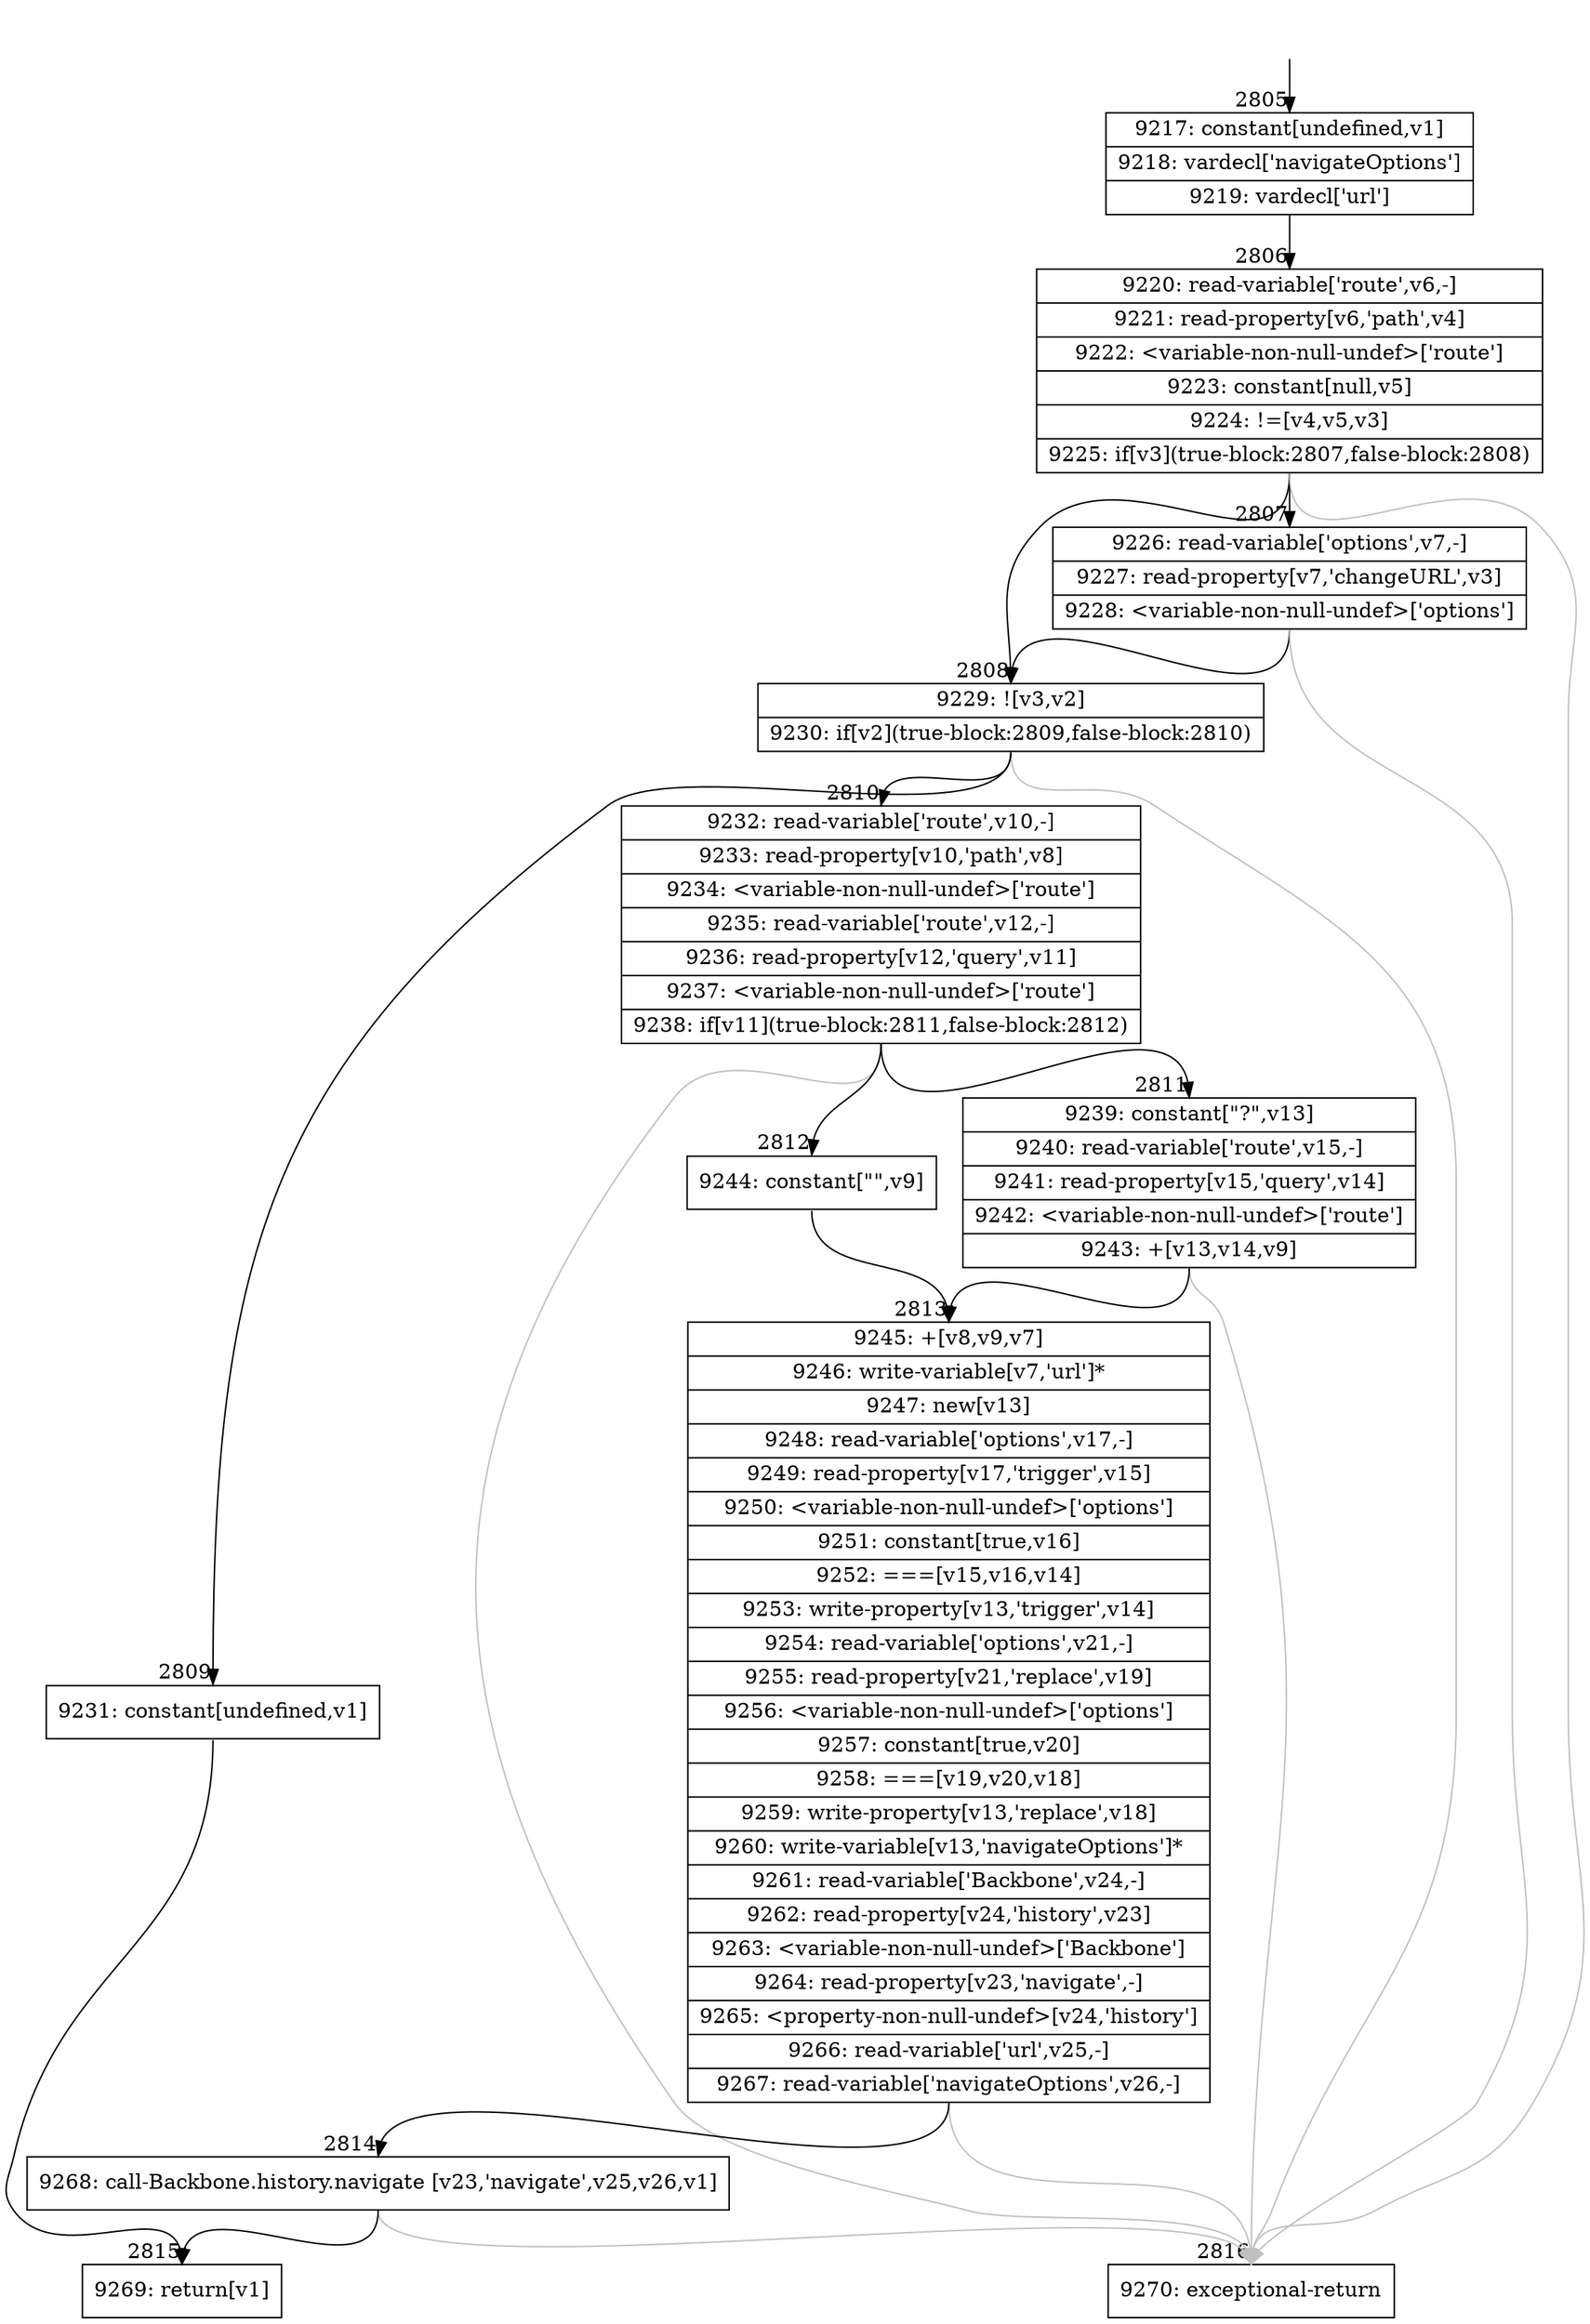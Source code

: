 digraph {
rankdir="TD"
BB_entry221[shape=none,label=""];
BB_entry221 -> BB2805 [tailport=s, headport=n, headlabel="    2805"]
BB2805 [shape=record label="{9217: constant[undefined,v1]|9218: vardecl['navigateOptions']|9219: vardecl['url']}" ] 
BB2805 -> BB2806 [tailport=s, headport=n, headlabel="      2806"]
BB2806 [shape=record label="{9220: read-variable['route',v6,-]|9221: read-property[v6,'path',v4]|9222: \<variable-non-null-undef\>['route']|9223: constant[null,v5]|9224: !=[v4,v5,v3]|9225: if[v3](true-block:2807,false-block:2808)}" ] 
BB2806 -> BB2808 [tailport=s, headport=n, headlabel="      2808"]
BB2806 -> BB2807 [tailport=s, headport=n, headlabel="      2807"]
BB2806 -> BB2816 [tailport=s, headport=n, color=gray, headlabel="      2816"]
BB2807 [shape=record label="{9226: read-variable['options',v7,-]|9227: read-property[v7,'changeURL',v3]|9228: \<variable-non-null-undef\>['options']}" ] 
BB2807 -> BB2808 [tailport=s, headport=n]
BB2807 -> BB2816 [tailport=s, headport=n, color=gray]
BB2808 [shape=record label="{9229: ![v3,v2]|9230: if[v2](true-block:2809,false-block:2810)}" ] 
BB2808 -> BB2809 [tailport=s, headport=n, headlabel="      2809"]
BB2808 -> BB2810 [tailport=s, headport=n, headlabel="      2810"]
BB2808 -> BB2816 [tailport=s, headport=n, color=gray]
BB2809 [shape=record label="{9231: constant[undefined,v1]}" ] 
BB2809 -> BB2815 [tailport=s, headport=n, headlabel="      2815"]
BB2810 [shape=record label="{9232: read-variable['route',v10,-]|9233: read-property[v10,'path',v8]|9234: \<variable-non-null-undef\>['route']|9235: read-variable['route',v12,-]|9236: read-property[v12,'query',v11]|9237: \<variable-non-null-undef\>['route']|9238: if[v11](true-block:2811,false-block:2812)}" ] 
BB2810 -> BB2811 [tailport=s, headport=n, headlabel="      2811"]
BB2810 -> BB2812 [tailport=s, headport=n, headlabel="      2812"]
BB2810 -> BB2816 [tailport=s, headport=n, color=gray]
BB2811 [shape=record label="{9239: constant[\"?\",v13]|9240: read-variable['route',v15,-]|9241: read-property[v15,'query',v14]|9242: \<variable-non-null-undef\>['route']|9243: +[v13,v14,v9]}" ] 
BB2811 -> BB2813 [tailport=s, headport=n, headlabel="      2813"]
BB2811 -> BB2816 [tailport=s, headport=n, color=gray]
BB2812 [shape=record label="{9244: constant[\"\",v9]}" ] 
BB2812 -> BB2813 [tailport=s, headport=n]
BB2813 [shape=record label="{9245: +[v8,v9,v7]|9246: write-variable[v7,'url']*|9247: new[v13]|9248: read-variable['options',v17,-]|9249: read-property[v17,'trigger',v15]|9250: \<variable-non-null-undef\>['options']|9251: constant[true,v16]|9252: ===[v15,v16,v14]|9253: write-property[v13,'trigger',v14]|9254: read-variable['options',v21,-]|9255: read-property[v21,'replace',v19]|9256: \<variable-non-null-undef\>['options']|9257: constant[true,v20]|9258: ===[v19,v20,v18]|9259: write-property[v13,'replace',v18]|9260: write-variable[v13,'navigateOptions']*|9261: read-variable['Backbone',v24,-]|9262: read-property[v24,'history',v23]|9263: \<variable-non-null-undef\>['Backbone']|9264: read-property[v23,'navigate',-]|9265: \<property-non-null-undef\>[v24,'history']|9266: read-variable['url',v25,-]|9267: read-variable['navigateOptions',v26,-]}" ] 
BB2813 -> BB2814 [tailport=s, headport=n, headlabel="      2814"]
BB2813 -> BB2816 [tailport=s, headport=n, color=gray]
BB2814 [shape=record label="{9268: call-Backbone.history.navigate [v23,'navigate',v25,v26,v1]}" ] 
BB2814 -> BB2815 [tailport=s, headport=n]
BB2814 -> BB2816 [tailport=s, headport=n, color=gray]
BB2815 [shape=record label="{9269: return[v1]}" ] 
BB2816 [shape=record label="{9270: exceptional-return}" ] 
//#$~ 2478
}
